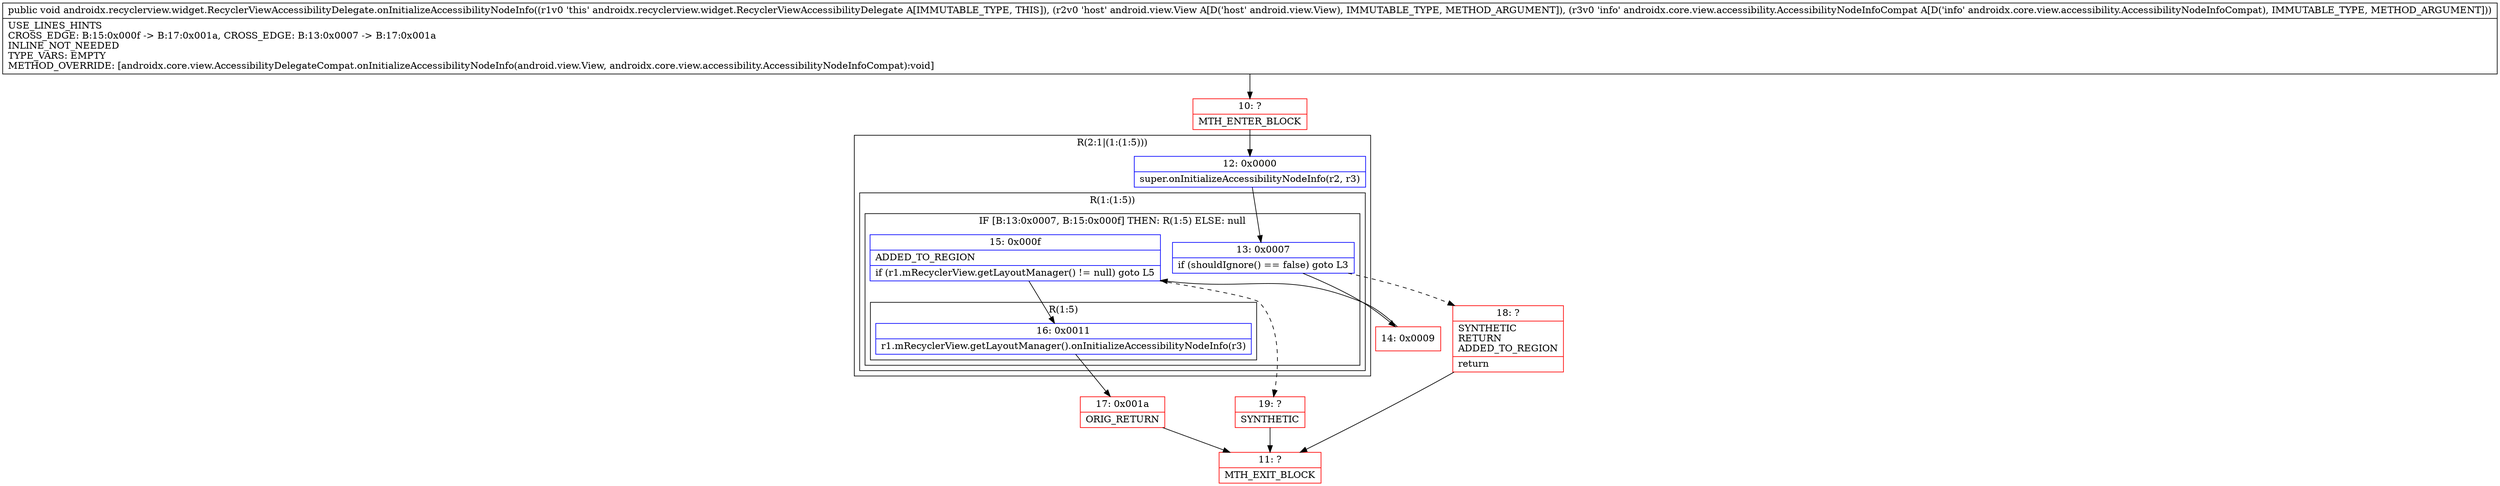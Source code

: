 digraph "CFG forandroidx.recyclerview.widget.RecyclerViewAccessibilityDelegate.onInitializeAccessibilityNodeInfo(Landroid\/view\/View;Landroidx\/core\/view\/accessibility\/AccessibilityNodeInfoCompat;)V" {
subgraph cluster_Region_1991157694 {
label = "R(2:1|(1:(1:5)))";
node [shape=record,color=blue];
Node_12 [shape=record,label="{12\:\ 0x0000|super.onInitializeAccessibilityNodeInfo(r2, r3)\l}"];
subgraph cluster_Region_1292610903 {
label = "R(1:(1:5))";
node [shape=record,color=blue];
subgraph cluster_IfRegion_1782312626 {
label = "IF [B:13:0x0007, B:15:0x000f] THEN: R(1:5) ELSE: null";
node [shape=record,color=blue];
Node_13 [shape=record,label="{13\:\ 0x0007|if (shouldIgnore() == false) goto L3\l}"];
Node_15 [shape=record,label="{15\:\ 0x000f|ADDED_TO_REGION\l|if (r1.mRecyclerView.getLayoutManager() != null) goto L5\l}"];
subgraph cluster_Region_513669708 {
label = "R(1:5)";
node [shape=record,color=blue];
Node_16 [shape=record,label="{16\:\ 0x0011|r1.mRecyclerView.getLayoutManager().onInitializeAccessibilityNodeInfo(r3)\l}"];
}
}
}
}
Node_10 [shape=record,color=red,label="{10\:\ ?|MTH_ENTER_BLOCK\l}"];
Node_14 [shape=record,color=red,label="{14\:\ 0x0009}"];
Node_17 [shape=record,color=red,label="{17\:\ 0x001a|ORIG_RETURN\l}"];
Node_11 [shape=record,color=red,label="{11\:\ ?|MTH_EXIT_BLOCK\l}"];
Node_19 [shape=record,color=red,label="{19\:\ ?|SYNTHETIC\l}"];
Node_18 [shape=record,color=red,label="{18\:\ ?|SYNTHETIC\lRETURN\lADDED_TO_REGION\l|return\l}"];
MethodNode[shape=record,label="{public void androidx.recyclerview.widget.RecyclerViewAccessibilityDelegate.onInitializeAccessibilityNodeInfo((r1v0 'this' androidx.recyclerview.widget.RecyclerViewAccessibilityDelegate A[IMMUTABLE_TYPE, THIS]), (r2v0 'host' android.view.View A[D('host' android.view.View), IMMUTABLE_TYPE, METHOD_ARGUMENT]), (r3v0 'info' androidx.core.view.accessibility.AccessibilityNodeInfoCompat A[D('info' androidx.core.view.accessibility.AccessibilityNodeInfoCompat), IMMUTABLE_TYPE, METHOD_ARGUMENT]))  | USE_LINES_HINTS\lCROSS_EDGE: B:15:0x000f \-\> B:17:0x001a, CROSS_EDGE: B:13:0x0007 \-\> B:17:0x001a\lINLINE_NOT_NEEDED\lTYPE_VARS: EMPTY\lMETHOD_OVERRIDE: [androidx.core.view.AccessibilityDelegateCompat.onInitializeAccessibilityNodeInfo(android.view.View, androidx.core.view.accessibility.AccessibilityNodeInfoCompat):void]\l}"];
MethodNode -> Node_10;Node_12 -> Node_13;
Node_13 -> Node_14;
Node_13 -> Node_18[style=dashed];
Node_15 -> Node_16;
Node_15 -> Node_19[style=dashed];
Node_16 -> Node_17;
Node_10 -> Node_12;
Node_14 -> Node_15;
Node_17 -> Node_11;
Node_19 -> Node_11;
Node_18 -> Node_11;
}

